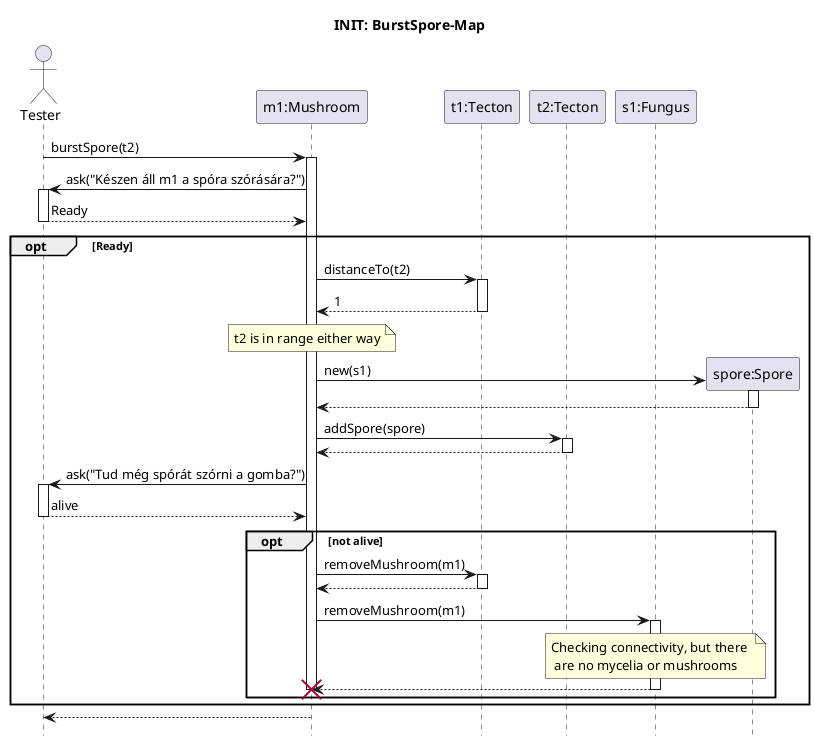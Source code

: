 @startuml Burst-spore/dist1
title INIT: BurstSpore-Map

hide footbox

actor Tester
participant "m1:Mushroom" as m1
participant "t1:Tecton" as t1
participant "t2:Tecton" as t2
participant "s1:Fungus" as s1
participant "spore:Spore" as spore

Tester -> m1 : burstSpore(t2)
activate m1

m1 -> Tester:  ask("Készen áll m1 a spóra szórására?")
activate Tester
return Ready

opt Ready
    m1 -> t1 : distanceTo(t2)
    ' Itt valahogy lemérjük a távolságot
    activate t1
    return 1

    note over m1: t2 is in range either way

    create spore
    m1 -> spore : new(s1)
    activate spore
    return

    m1 -> t2 : addSpore(spore)
    activate t2
    return

    m1 -> Tester:  ask("Tud még spórát szórni a gomba?")
    activate Tester
    return alive

    opt not alive
        m1 -> t1 : removeMushroom(m1)
        activate t1
        return
        m1 -> s1 : removeMushroom(m1)
        activate s1
        note over s1: Checking connectivity, but there \n are no mycelia or mushrooms
        return
        destroy m1
    end
end

return